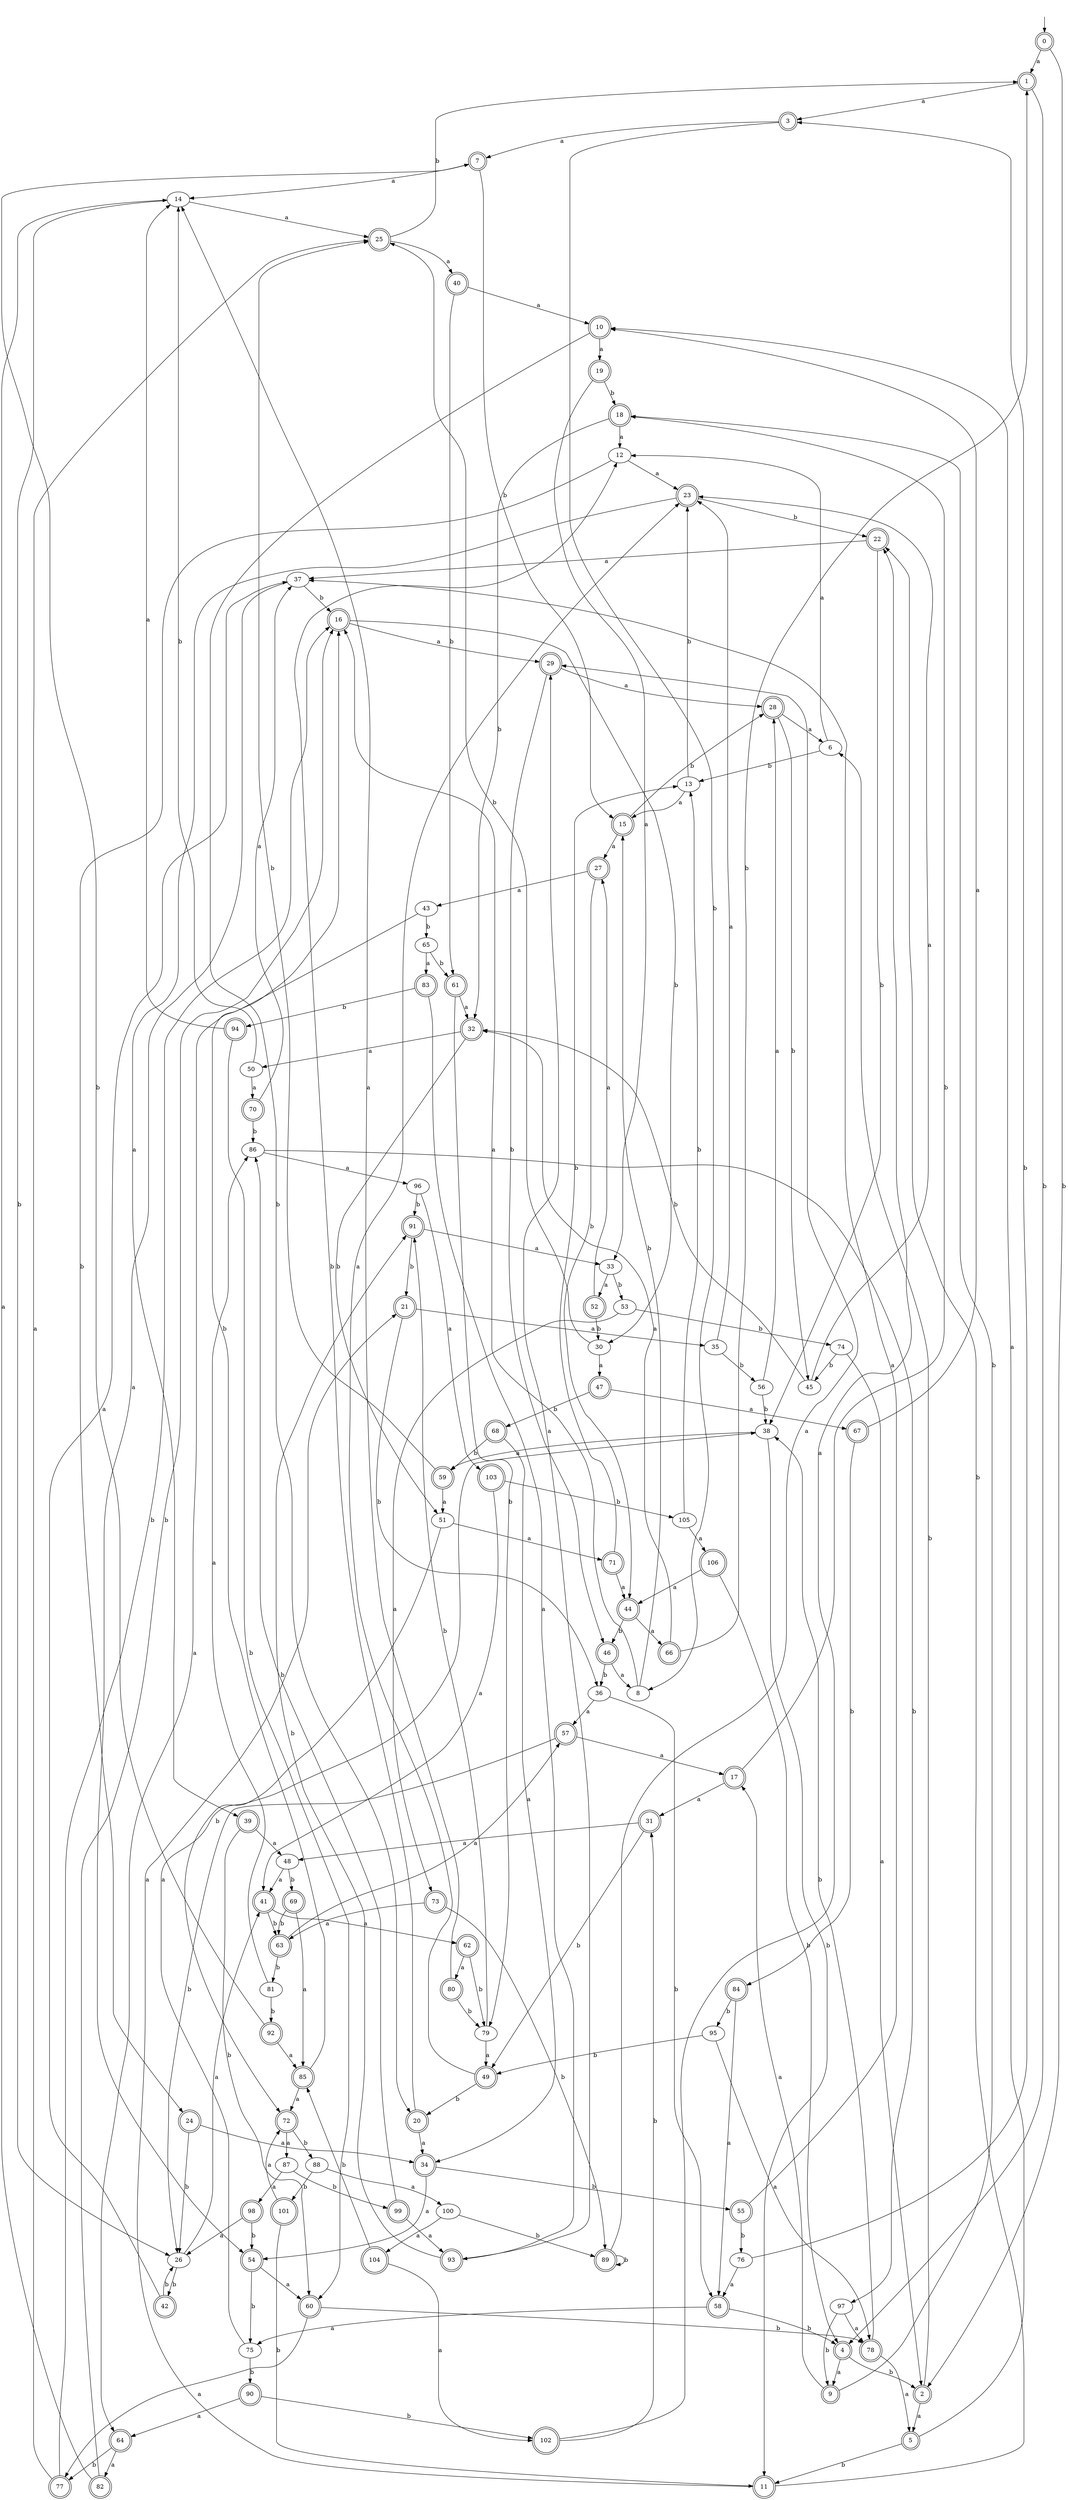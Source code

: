 digraph RandomDFA {
  __start0 [label="", shape=none];
  __start0 -> 0 [label=""];
  0 [shape=circle] [shape=doublecircle]
  0 -> 1 [label="a"]
  0 -> 2 [label="b"]
  1 [shape=doublecircle]
  1 -> 3 [label="a"]
  1 -> 4 [label="b"]
  2 [shape=doublecircle]
  2 -> 5 [label="a"]
  2 -> 6 [label="b"]
  3 [shape=doublecircle]
  3 -> 7 [label="a"]
  3 -> 8 [label="b"]
  4 [shape=doublecircle]
  4 -> 9 [label="a"]
  4 -> 2 [label="b"]
  5 [shape=doublecircle]
  5 -> 10 [label="a"]
  5 -> 11 [label="b"]
  6
  6 -> 12 [label="a"]
  6 -> 13 [label="b"]
  7 [shape=doublecircle]
  7 -> 14 [label="a"]
  7 -> 15 [label="b"]
  8
  8 -> 16 [label="a"]
  8 -> 15 [label="b"]
  9 [shape=doublecircle]
  9 -> 17 [label="a"]
  9 -> 18 [label="b"]
  10 [shape=doublecircle]
  10 -> 19 [label="a"]
  10 -> 20 [label="b"]
  11 [shape=doublecircle]
  11 -> 21 [label="a"]
  11 -> 22 [label="b"]
  12
  12 -> 23 [label="a"]
  12 -> 24 [label="b"]
  13
  13 -> 15 [label="a"]
  13 -> 23 [label="b"]
  14
  14 -> 25 [label="a"]
  14 -> 26 [label="b"]
  15 [shape=doublecircle]
  15 -> 27 [label="a"]
  15 -> 28 [label="b"]
  16 [shape=doublecircle]
  16 -> 29 [label="a"]
  16 -> 30 [label="b"]
  17 [shape=doublecircle]
  17 -> 31 [label="a"]
  17 -> 18 [label="b"]
  18 [shape=doublecircle]
  18 -> 12 [label="a"]
  18 -> 32 [label="b"]
  19 [shape=doublecircle]
  19 -> 33 [label="a"]
  19 -> 18 [label="b"]
  20 [shape=doublecircle]
  20 -> 34 [label="a"]
  20 -> 12 [label="b"]
  21 [shape=doublecircle]
  21 -> 35 [label="a"]
  21 -> 36 [label="b"]
  22 [shape=doublecircle]
  22 -> 37 [label="a"]
  22 -> 38 [label="b"]
  23 [shape=doublecircle]
  23 -> 39 [label="a"]
  23 -> 22 [label="b"]
  24 [shape=doublecircle]
  24 -> 34 [label="a"]
  24 -> 26 [label="b"]
  25 [shape=doublecircle]
  25 -> 40 [label="a"]
  25 -> 1 [label="b"]
  26
  26 -> 41 [label="a"]
  26 -> 42 [label="b"]
  27 [shape=doublecircle]
  27 -> 43 [label="a"]
  27 -> 44 [label="b"]
  28 [shape=doublecircle]
  28 -> 6 [label="a"]
  28 -> 45 [label="b"]
  29 [shape=doublecircle]
  29 -> 28 [label="a"]
  29 -> 46 [label="b"]
  30
  30 -> 47 [label="a"]
  30 -> 25 [label="b"]
  31 [shape=doublecircle]
  31 -> 48 [label="a"]
  31 -> 49 [label="b"]
  32 [shape=doublecircle]
  32 -> 50 [label="a"]
  32 -> 51 [label="b"]
  33
  33 -> 52 [label="a"]
  33 -> 53 [label="b"]
  34 [shape=doublecircle]
  34 -> 54 [label="a"]
  34 -> 55 [label="b"]
  35
  35 -> 23 [label="a"]
  35 -> 56 [label="b"]
  36
  36 -> 57 [label="a"]
  36 -> 58 [label="b"]
  37
  37 -> 54 [label="a"]
  37 -> 16 [label="b"]
  38
  38 -> 59 [label="a"]
  38 -> 11 [label="b"]
  39 [shape=doublecircle]
  39 -> 48 [label="a"]
  39 -> 60 [label="b"]
  40 [shape=doublecircle]
  40 -> 10 [label="a"]
  40 -> 61 [label="b"]
  41 [shape=doublecircle]
  41 -> 62 [label="a"]
  41 -> 63 [label="b"]
  42 [shape=doublecircle]
  42 -> 37 [label="a"]
  42 -> 26 [label="b"]
  43
  43 -> 64 [label="a"]
  43 -> 65 [label="b"]
  44 [shape=doublecircle]
  44 -> 66 [label="a"]
  44 -> 46 [label="b"]
  45
  45 -> 23 [label="a"]
  45 -> 32 [label="b"]
  46 [shape=doublecircle]
  46 -> 8 [label="a"]
  46 -> 36 [label="b"]
  47 [shape=doublecircle]
  47 -> 67 [label="a"]
  47 -> 68 [label="b"]
  48
  48 -> 41 [label="a"]
  48 -> 69 [label="b"]
  49 [shape=doublecircle]
  49 -> 23 [label="a"]
  49 -> 20 [label="b"]
  50
  50 -> 70 [label="a"]
  50 -> 14 [label="b"]
  51
  51 -> 71 [label="a"]
  51 -> 72 [label="b"]
  52 [shape=doublecircle]
  52 -> 27 [label="a"]
  52 -> 30 [label="b"]
  53
  53 -> 73 [label="a"]
  53 -> 74 [label="b"]
  54 [shape=doublecircle]
  54 -> 60 [label="a"]
  54 -> 75 [label="b"]
  55 [shape=doublecircle]
  55 -> 37 [label="a"]
  55 -> 76 [label="b"]
  56
  56 -> 28 [label="a"]
  56 -> 38 [label="b"]
  57 [shape=doublecircle]
  57 -> 17 [label="a"]
  57 -> 26 [label="b"]
  58 [shape=doublecircle]
  58 -> 75 [label="a"]
  58 -> 4 [label="b"]
  59 [shape=doublecircle]
  59 -> 51 [label="a"]
  59 -> 25 [label="b"]
  60 [shape=doublecircle]
  60 -> 77 [label="a"]
  60 -> 78 [label="b"]
  61 [shape=doublecircle]
  61 -> 32 [label="a"]
  61 -> 79 [label="b"]
  62 [shape=doublecircle]
  62 -> 80 [label="a"]
  62 -> 79 [label="b"]
  63 [shape=doublecircle]
  63 -> 57 [label="a"]
  63 -> 81 [label="b"]
  64 [shape=doublecircle]
  64 -> 82 [label="a"]
  64 -> 77 [label="b"]
  65
  65 -> 83 [label="a"]
  65 -> 61 [label="b"]
  66 [shape=doublecircle]
  66 -> 32 [label="a"]
  66 -> 1 [label="b"]
  67 [shape=doublecircle]
  67 -> 10 [label="a"]
  67 -> 84 [label="b"]
  68 [shape=doublecircle]
  68 -> 34 [label="a"]
  68 -> 59 [label="b"]
  69 [shape=doublecircle]
  69 -> 85 [label="a"]
  69 -> 63 [label="b"]
  70 [shape=doublecircle]
  70 -> 37 [label="a"]
  70 -> 86 [label="b"]
  71 [shape=doublecircle]
  71 -> 44 [label="a"]
  71 -> 13 [label="b"]
  72 [shape=doublecircle]
  72 -> 87 [label="a"]
  72 -> 88 [label="b"]
  73 [shape=doublecircle]
  73 -> 63 [label="a"]
  73 -> 89 [label="b"]
  74
  74 -> 2 [label="a"]
  74 -> 45 [label="b"]
  75
  75 -> 38 [label="a"]
  75 -> 90 [label="b"]
  76
  76 -> 58 [label="a"]
  76 -> 3 [label="b"]
  77 [shape=doublecircle]
  77 -> 25 [label="a"]
  77 -> 16 [label="b"]
  78 [shape=doublecircle]
  78 -> 5 [label="a"]
  78 -> 38 [label="b"]
  79
  79 -> 49 [label="a"]
  79 -> 91 [label="b"]
  80 [shape=doublecircle]
  80 -> 14 [label="a"]
  80 -> 79 [label="b"]
  81
  81 -> 86 [label="a"]
  81 -> 92 [label="b"]
  82 [shape=doublecircle]
  82 -> 14 [label="a"]
  82 -> 16 [label="b"]
  83 [shape=doublecircle]
  83 -> 93 [label="a"]
  83 -> 94 [label="b"]
  84 [shape=doublecircle]
  84 -> 58 [label="a"]
  84 -> 95 [label="b"]
  85 [shape=doublecircle]
  85 -> 72 [label="a"]
  85 -> 16 [label="b"]
  86
  86 -> 96 [label="a"]
  86 -> 97 [label="b"]
  87
  87 -> 98 [label="a"]
  87 -> 99 [label="b"]
  88
  88 -> 100 [label="a"]
  88 -> 101 [label="b"]
  89 [shape=doublecircle]
  89 -> 29 [label="a"]
  89 -> 89 [label="b"]
  90 [shape=doublecircle]
  90 -> 64 [label="a"]
  90 -> 102 [label="b"]
  91 [shape=doublecircle]
  91 -> 33 [label="a"]
  91 -> 21 [label="b"]
  92 [shape=doublecircle]
  92 -> 85 [label="a"]
  92 -> 7 [label="b"]
  93 [shape=doublecircle]
  93 -> 29 [label="a"]
  93 -> 91 [label="b"]
  94 [shape=doublecircle]
  94 -> 14 [label="a"]
  94 -> 60 [label="b"]
  95
  95 -> 78 [label="a"]
  95 -> 49 [label="b"]
  96
  96 -> 103 [label="a"]
  96 -> 91 [label="b"]
  97
  97 -> 78 [label="a"]
  97 -> 9 [label="b"]
  98 [shape=doublecircle]
  98 -> 26 [label="a"]
  98 -> 54 [label="b"]
  99 [shape=doublecircle]
  99 -> 93 [label="a"]
  99 -> 86 [label="b"]
  100
  100 -> 104 [label="a"]
  100 -> 89 [label="b"]
  101 [shape=doublecircle]
  101 -> 72 [label="a"]
  101 -> 11 [label="b"]
  102 [shape=doublecircle]
  102 -> 22 [label="a"]
  102 -> 31 [label="b"]
  103 [shape=doublecircle]
  103 -> 41 [label="a"]
  103 -> 105 [label="b"]
  104 [shape=doublecircle]
  104 -> 102 [label="a"]
  104 -> 85 [label="b"]
  105
  105 -> 106 [label="a"]
  105 -> 13 [label="b"]
  106 [shape=doublecircle]
  106 -> 44 [label="a"]
  106 -> 4 [label="b"]
}

